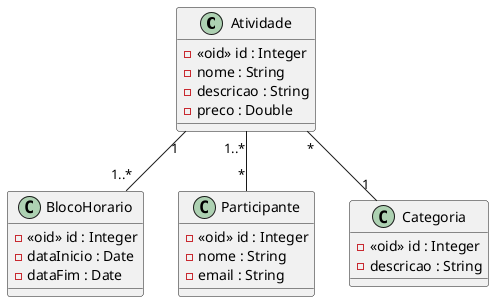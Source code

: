 @startuml
'https://plantuml.com/class-diagram

class Atividade {
	- <<oid>> id : Integer
	- nome : String
	- descricao : String
	- preco : Double
}

class BlocoHorario {
	- <<oid>> id : Integer
	- dataInicio : Date
	- dataFim : Date
}

class Participante {
	- <<oid>> id : Integer
	- nome : String
	- email : String
}

class Categoria {
	- <<oid>> id : Integer
	- descricao : String
}

Atividade "1" -- "1..*" BlocoHorario
Atividade "1..*" -- "*" Participante
Atividade "*" -- "1" Categoria

@enduml